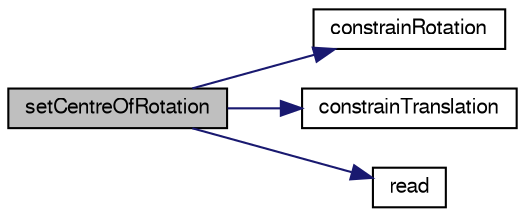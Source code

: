 digraph "setCentreOfRotation"
{
  bgcolor="transparent";
  edge [fontname="FreeSans",fontsize="10",labelfontname="FreeSans",labelfontsize="10"];
  node [fontname="FreeSans",fontsize="10",shape=record];
  rankdir="LR";
  Node321 [label="setCentreOfRotation",height=0.2,width=0.4,color="black", fillcolor="grey75", style="filled", fontcolor="black"];
  Node321 -> Node322 [color="midnightblue",fontsize="10",style="solid",fontname="FreeSans"];
  Node322 [label="constrainRotation",height=0.2,width=0.4,color="black",URL="$a29498.html#a3bc689442cba4e286613c6fb8797accd",tooltip="Apply and accumulate rotational constraints. "];
  Node321 -> Node323 [color="midnightblue",fontsize="10",style="solid",fontname="FreeSans"];
  Node323 [label="constrainTranslation",height=0.2,width=0.4,color="black",URL="$a29498.html#adc48e29ec13b65f49174ff0a961758a2",tooltip="Apply and accumulate translational constraints. "];
  Node321 -> Node324 [color="midnightblue",fontsize="10",style="solid",fontname="FreeSans"];
  Node324 [label="read",height=0.2,width=0.4,color="black",URL="$a29498.html#addbc48b51a166d935d1181708a075bbf",tooltip="Update properties from given dictionary. "];
}
